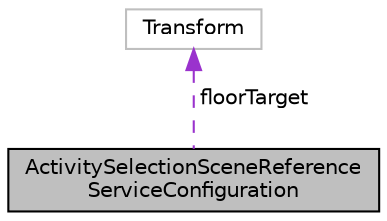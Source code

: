 digraph "ActivitySelectionSceneReferenceServiceConfiguration"
{
 // INTERACTIVE_SVG=YES
 // LATEX_PDF_SIZE
  edge [fontname="Helvetica",fontsize="10",labelfontname="Helvetica",labelfontsize="10"];
  node [fontname="Helvetica",fontsize="10",shape=record];
  Node1 [label="ActivitySelectionSceneReference\lServiceConfiguration",height=0.2,width=0.4,color="black", fillcolor="grey75", style="filled", fontcolor="black",tooltip=" "];
  Node2 -> Node1 [dir="back",color="darkorchid3",fontsize="10",style="dashed",label=" floorTarget" ,fontname="Helvetica"];
  Node2 [label="Transform",height=0.2,width=0.4,color="grey75", fillcolor="white", style="filled",tooltip=" "];
}
